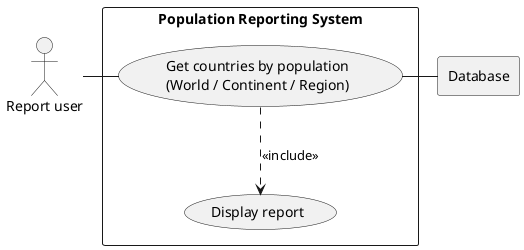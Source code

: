 @startuml
actor "Report user" as User

rectangle "Population Reporting System" {
  usecase "Get countries by population\n(World / Continent / Region)" as GetCountries
  usecase "Display report" as ShowReport
}

rectangle "Database" as DB

User - GetCountries

GetCountries ..> ShowReport : <<include>>

GetCountries - DB
@enduml
